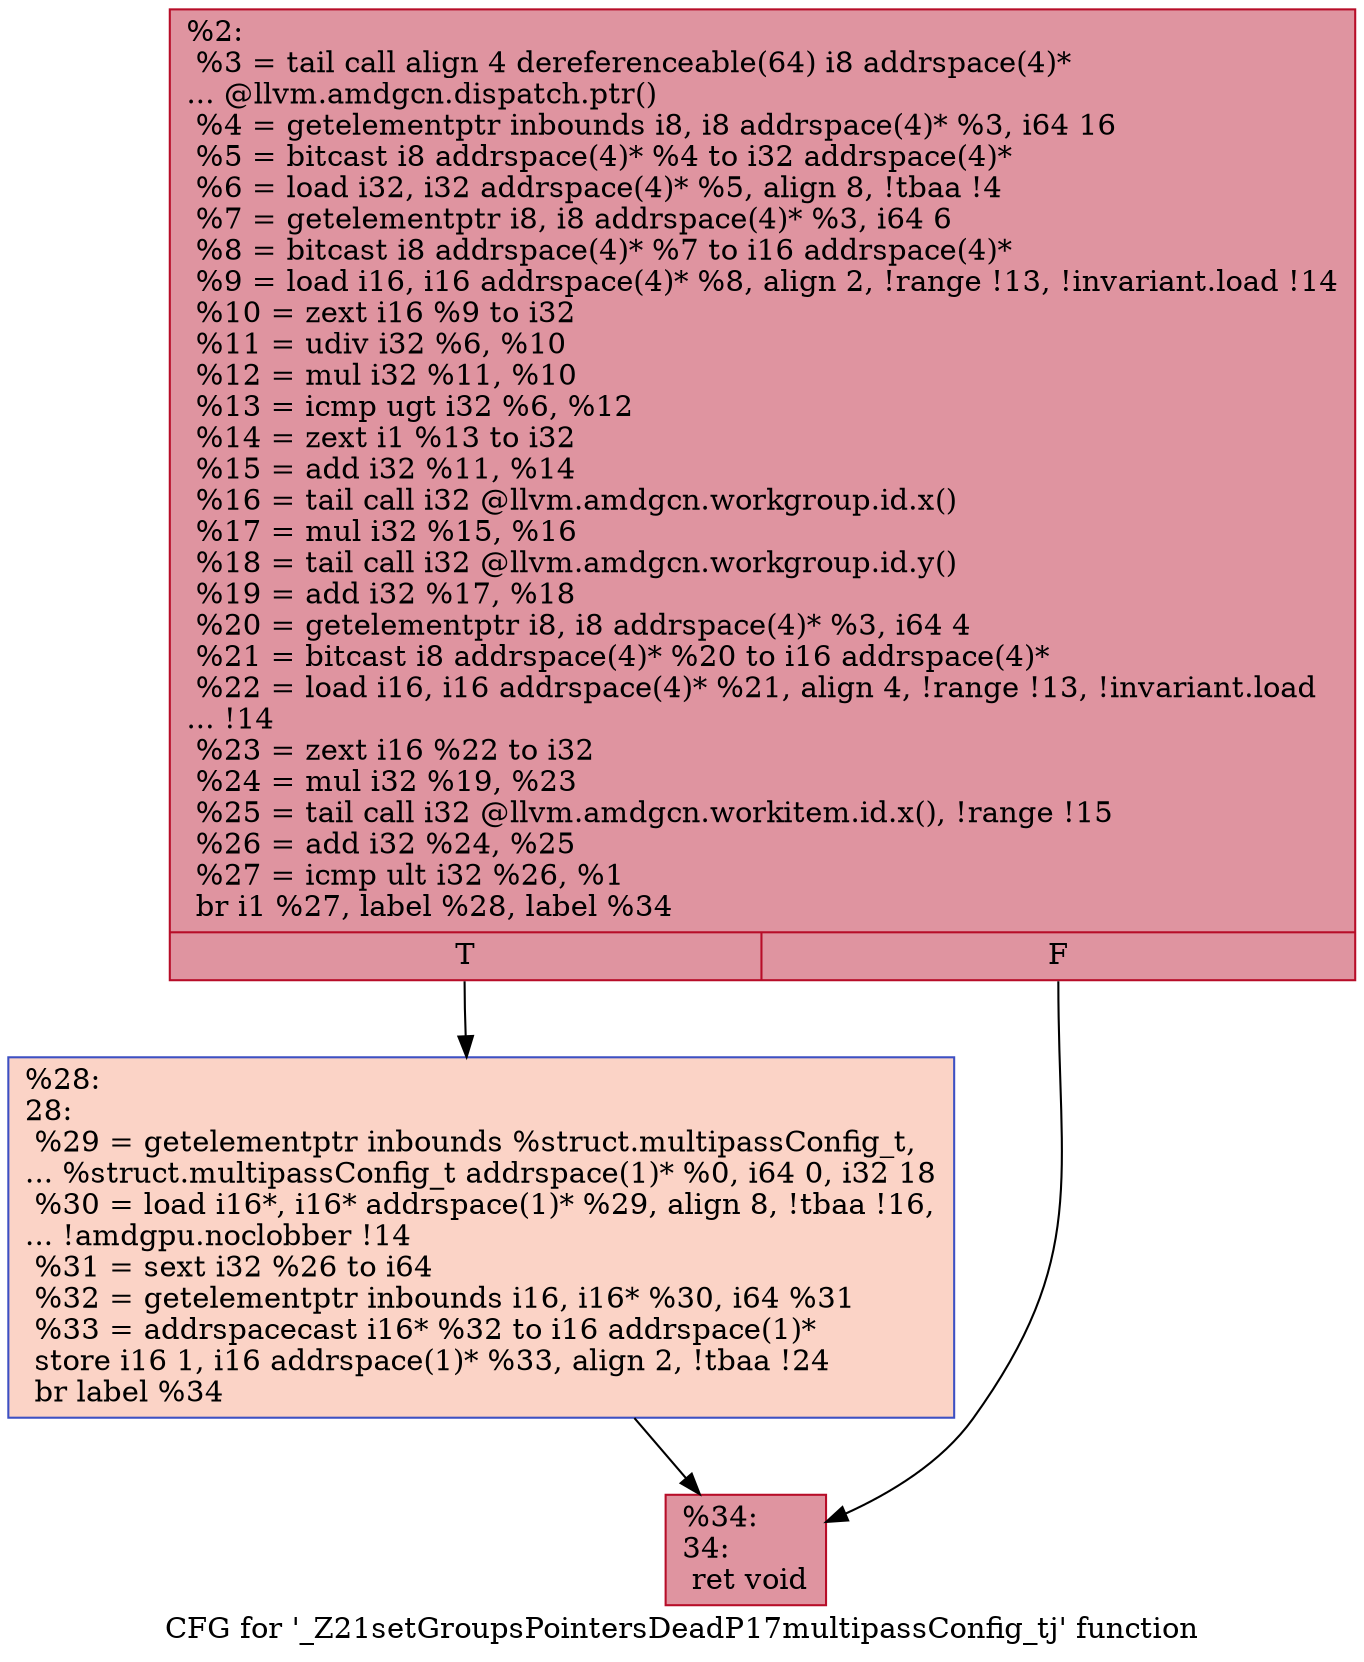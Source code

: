 digraph "CFG for '_Z21setGroupsPointersDeadP17multipassConfig_tj' function" {
	label="CFG for '_Z21setGroupsPointersDeadP17multipassConfig_tj' function";

	Node0x4579260 [shape=record,color="#b70d28ff", style=filled, fillcolor="#b70d2870",label="{%2:\l  %3 = tail call align 4 dereferenceable(64) i8 addrspace(4)*\l... @llvm.amdgcn.dispatch.ptr()\l  %4 = getelementptr inbounds i8, i8 addrspace(4)* %3, i64 16\l  %5 = bitcast i8 addrspace(4)* %4 to i32 addrspace(4)*\l  %6 = load i32, i32 addrspace(4)* %5, align 8, !tbaa !4\l  %7 = getelementptr i8, i8 addrspace(4)* %3, i64 6\l  %8 = bitcast i8 addrspace(4)* %7 to i16 addrspace(4)*\l  %9 = load i16, i16 addrspace(4)* %8, align 2, !range !13, !invariant.load !14\l  %10 = zext i16 %9 to i32\l  %11 = udiv i32 %6, %10\l  %12 = mul i32 %11, %10\l  %13 = icmp ugt i32 %6, %12\l  %14 = zext i1 %13 to i32\l  %15 = add i32 %11, %14\l  %16 = tail call i32 @llvm.amdgcn.workgroup.id.x()\l  %17 = mul i32 %15, %16\l  %18 = tail call i32 @llvm.amdgcn.workgroup.id.y()\l  %19 = add i32 %17, %18\l  %20 = getelementptr i8, i8 addrspace(4)* %3, i64 4\l  %21 = bitcast i8 addrspace(4)* %20 to i16 addrspace(4)*\l  %22 = load i16, i16 addrspace(4)* %21, align 4, !range !13, !invariant.load\l... !14\l  %23 = zext i16 %22 to i32\l  %24 = mul i32 %19, %23\l  %25 = tail call i32 @llvm.amdgcn.workitem.id.x(), !range !15\l  %26 = add i32 %24, %25\l  %27 = icmp ult i32 %26, %1\l  br i1 %27, label %28, label %34\l|{<s0>T|<s1>F}}"];
	Node0x4579260:s0 -> Node0x457f290;
	Node0x4579260:s1 -> Node0x457f320;
	Node0x457f290 [shape=record,color="#3d50c3ff", style=filled, fillcolor="#f59c7d70",label="{%28:\l28:                                               \l  %29 = getelementptr inbounds %struct.multipassConfig_t,\l... %struct.multipassConfig_t addrspace(1)* %0, i64 0, i32 18\l  %30 = load i16*, i16* addrspace(1)* %29, align 8, !tbaa !16,\l... !amdgpu.noclobber !14\l  %31 = sext i32 %26 to i64\l  %32 = getelementptr inbounds i16, i16* %30, i64 %31\l  %33 = addrspacecast i16* %32 to i16 addrspace(1)*\l  store i16 1, i16 addrspace(1)* %33, align 2, !tbaa !24\l  br label %34\l}"];
	Node0x457f290 -> Node0x457f320;
	Node0x457f320 [shape=record,color="#b70d28ff", style=filled, fillcolor="#b70d2870",label="{%34:\l34:                                               \l  ret void\l}"];
}
